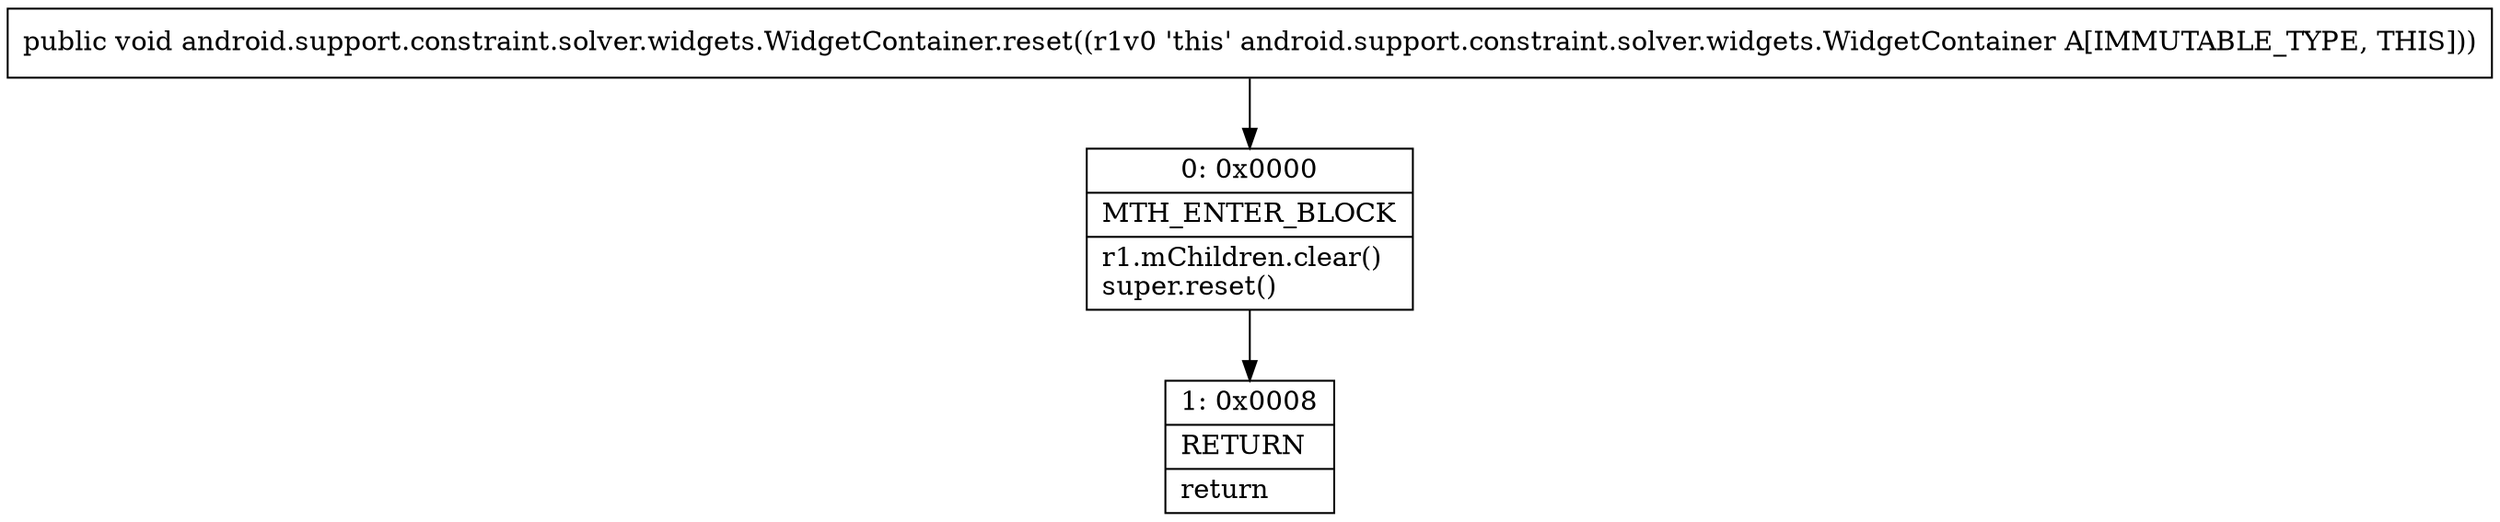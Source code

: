 digraph "CFG forandroid.support.constraint.solver.widgets.WidgetContainer.reset()V" {
Node_0 [shape=record,label="{0\:\ 0x0000|MTH_ENTER_BLOCK\l|r1.mChildren.clear()\lsuper.reset()\l}"];
Node_1 [shape=record,label="{1\:\ 0x0008|RETURN\l|return\l}"];
MethodNode[shape=record,label="{public void android.support.constraint.solver.widgets.WidgetContainer.reset((r1v0 'this' android.support.constraint.solver.widgets.WidgetContainer A[IMMUTABLE_TYPE, THIS])) }"];
MethodNode -> Node_0;
Node_0 -> Node_1;
}

